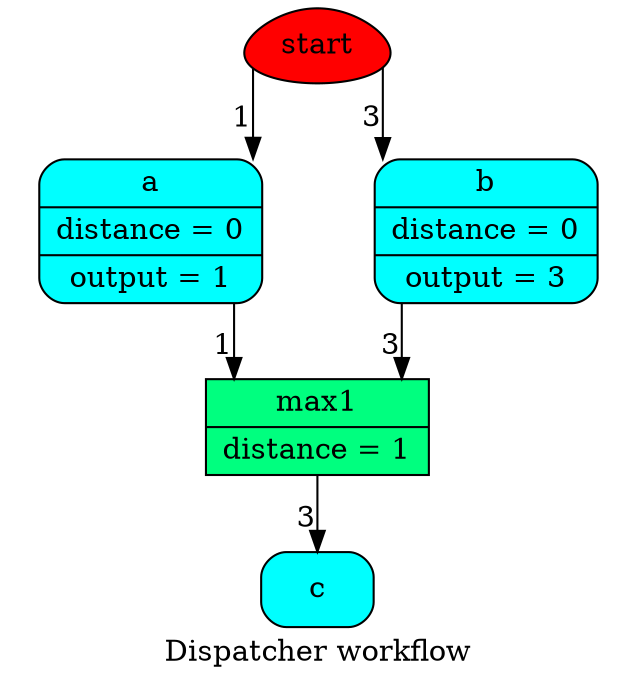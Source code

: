digraph Dispatcher {
	graph [ratio=1]
	node [style=filled]
	label = "Dispatcher workflow"
	splines = ortho
		Dispatcher_4373721400 [label=start fillcolor=red shape=egg]
		Dispatcher_7551781298704745221 [label="{ max1 | distance = 1 }" fillcolor=springgreen shape=record]
		"Dispatcher_-1739731674132073175" [label="{ c  }" fillcolor=cyan shape=Mrecord]
		"Dispatcher_-8503278920192876870" [label="{ a | distance = 0 | output = 1 }" fillcolor=cyan shape=Mrecord]
		"Dispatcher_-3117625956851900853" [label="{ b | distance = 0 | output = 3 }" fillcolor=cyan shape=Mrecord]
			Dispatcher_7551781298704745221 -> "Dispatcher_-1739731674132073175" [xlabel=3]
			Dispatcher_4373721400 -> "Dispatcher_-8503278920192876870" [xlabel=1]
			Dispatcher_4373721400 -> "Dispatcher_-3117625956851900853" [xlabel=3]
			"Dispatcher_-8503278920192876870" -> Dispatcher_7551781298704745221 [xlabel=1]
			"Dispatcher_-3117625956851900853" -> Dispatcher_7551781298704745221 [xlabel=3]
}